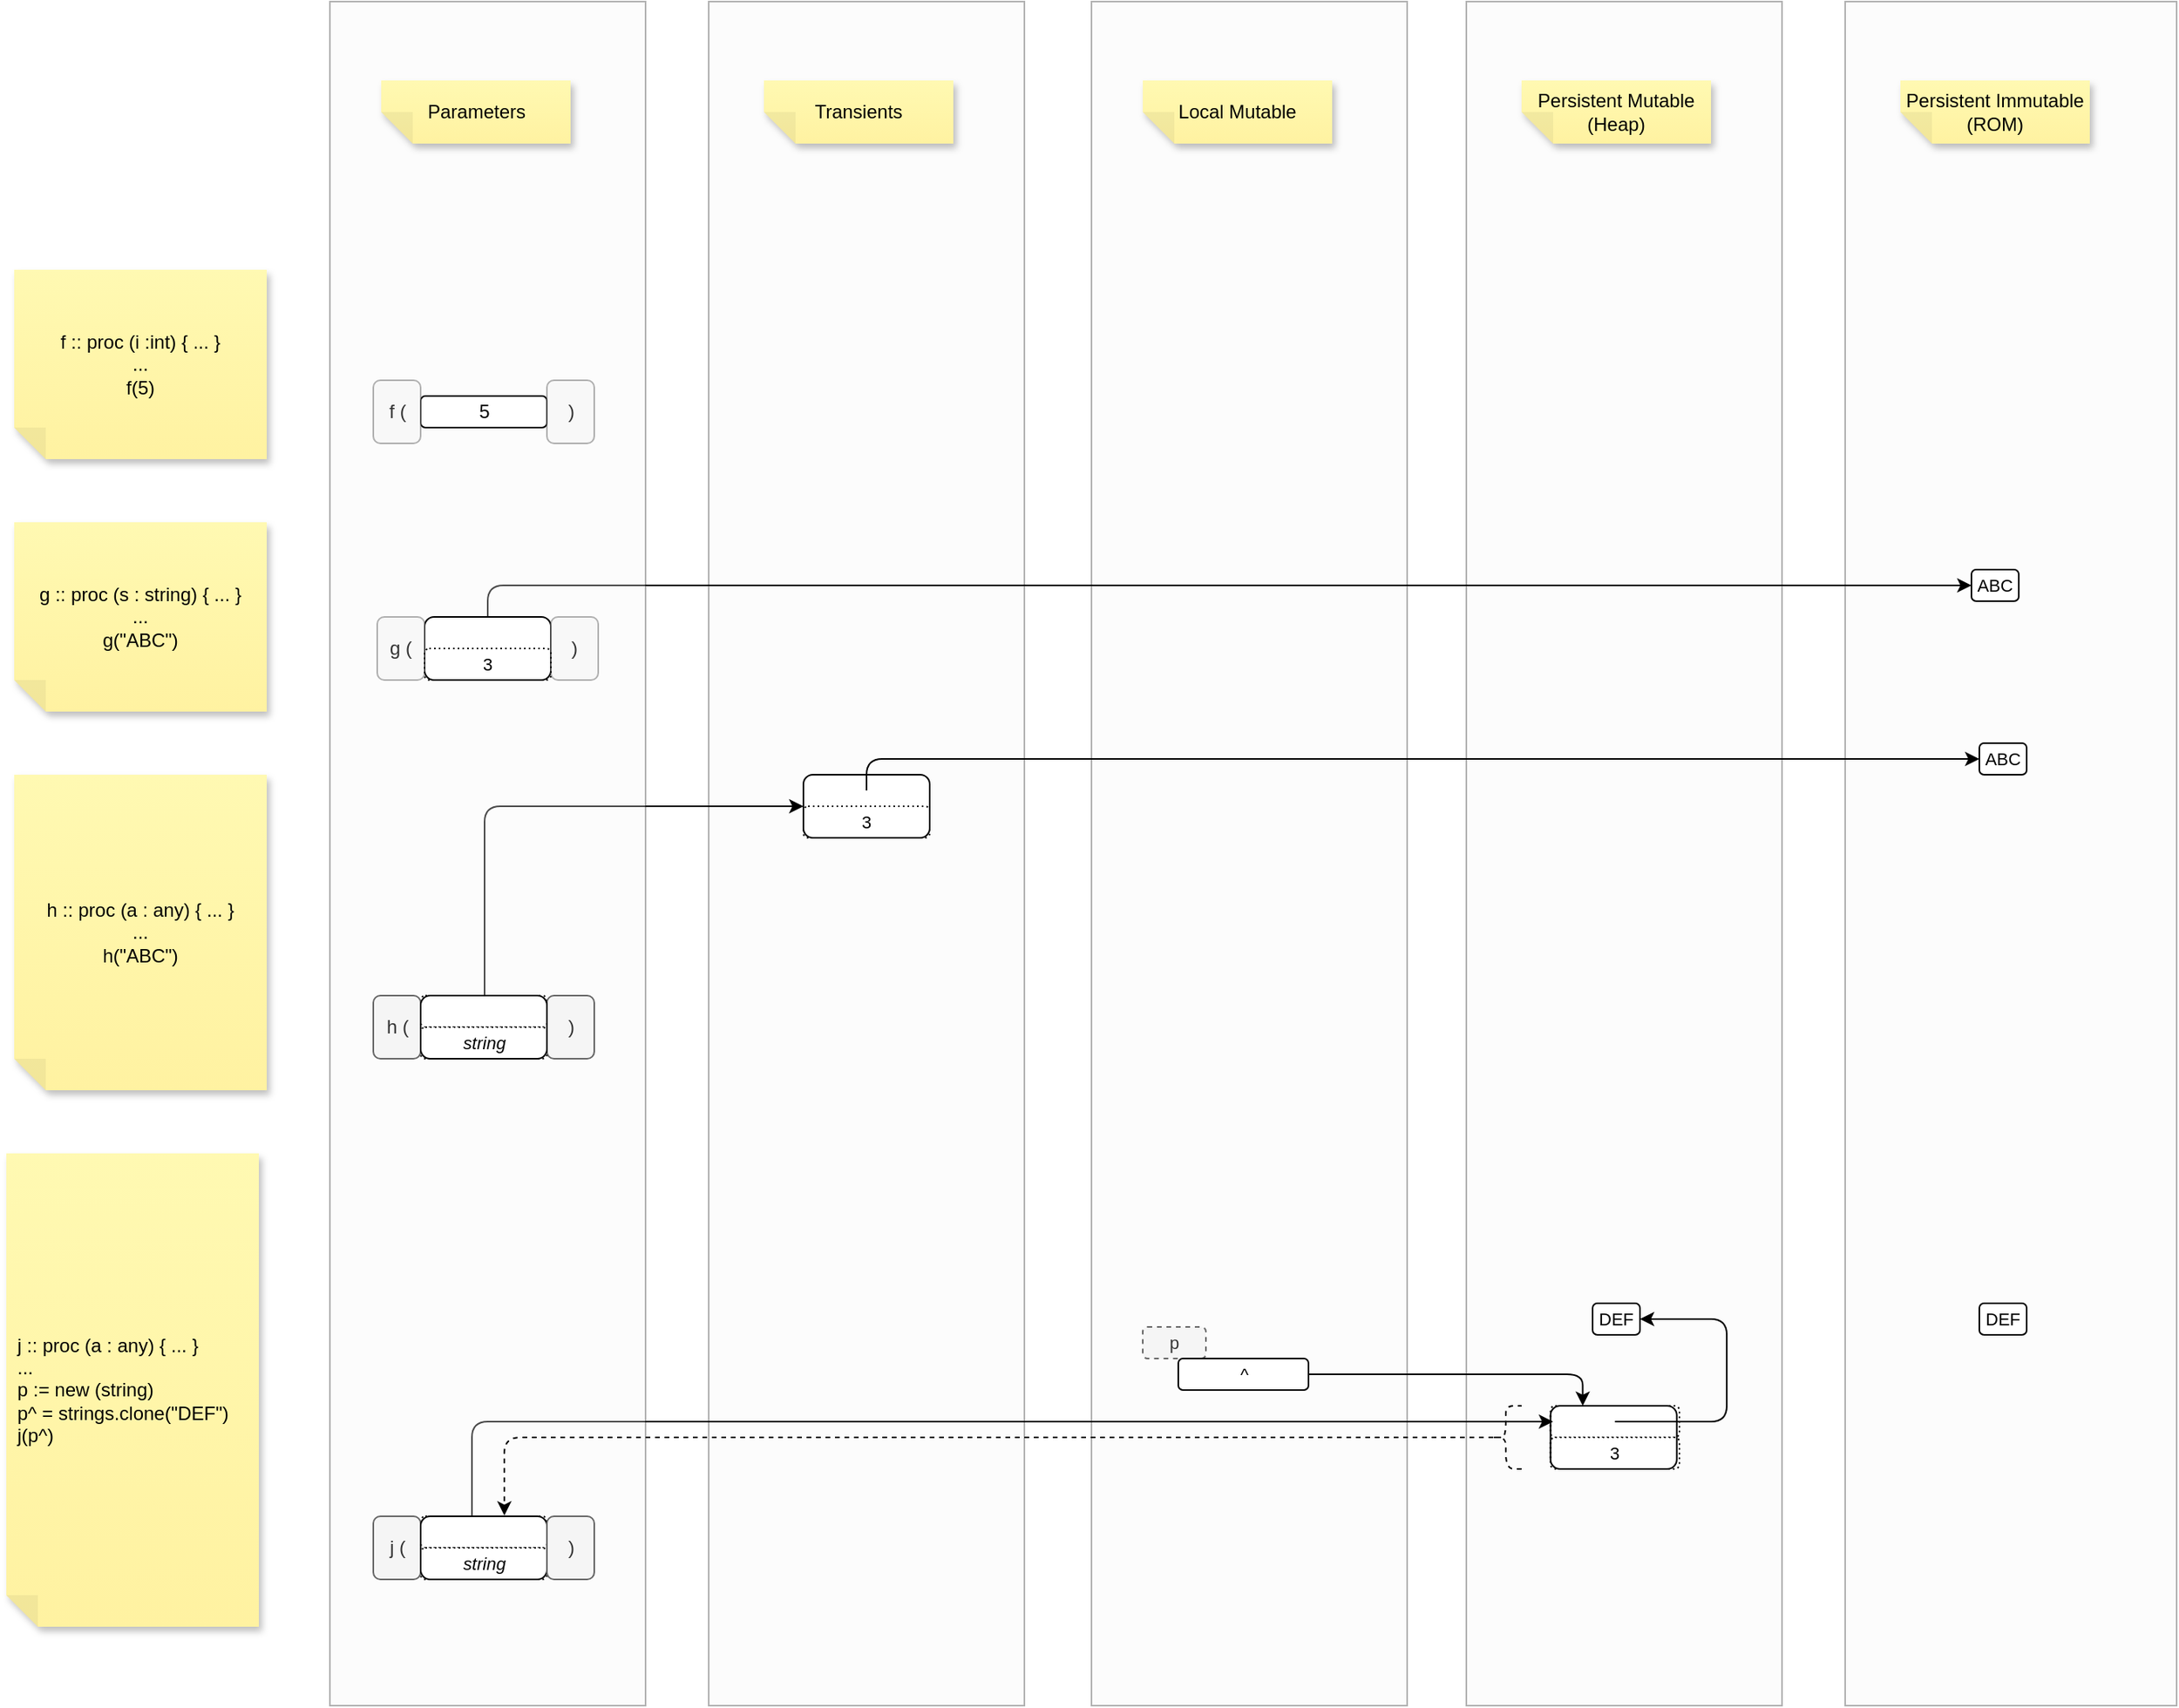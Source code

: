 <mxfile version="21.6.8" type="device">
  <diagram name="Parameters" id="sg45RxeE1LU6Q2v_djiA">
    <mxGraphModel dx="3355" dy="684" grid="1" gridSize="10" guides="1" tooltips="1" connect="1" arrows="1" fold="1" page="1" pageScale="1" pageWidth="1100" pageHeight="850" math="0" shadow="0">
      <root>
        <mxCell id="WBut-XgoHw6yHKt9iwC7-0" />
        <mxCell id="WBut-XgoHw6yHKt9iwC7-1" parent="WBut-XgoHw6yHKt9iwC7-0" />
        <mxCell id="WBut-XgoHw6yHKt9iwC7-6" value="" style="rounded=0;whiteSpace=wrap;html=1;fontFamily=Helvetica;fontSize=11;fontColor=#333333;fillColor=#f5f5f5;strokeColor=default;opacity=30;" parent="WBut-XgoHw6yHKt9iwC7-1" vertex="1">
          <mxGeometry x="-960" y="40" width="210" height="1080" as="geometry" />
        </mxCell>
        <mxCell id="uRpe7pALJq0VbEKJEqzt-0" value="" style="rounded=0;whiteSpace=wrap;html=1;fontFamily=Helvetica;fontSize=11;fontColor=#333333;fillColor=#f5f5f5;strokeColor=default;opacity=30;" parent="WBut-XgoHw6yHKt9iwC7-1" vertex="1">
          <mxGeometry x="-1680" y="40" width="200" height="1080" as="geometry" />
        </mxCell>
        <mxCell id="WBut-XgoHw6yHKt9iwC7-2" value="" style="rounded=0;whiteSpace=wrap;html=1;fontFamily=Helvetica;fontSize=11;fontColor=#333333;fillColor=#f5f5f5;strokeColor=default;opacity=30;" parent="WBut-XgoHw6yHKt9iwC7-1" vertex="1">
          <mxGeometry x="-1437.5" y="40" width="200" height="1080" as="geometry" />
        </mxCell>
        <mxCell id="WBut-XgoHw6yHKt9iwC7-7" value="" style="rounded=0;whiteSpace=wrap;html=1;fontFamily=Helvetica;fontSize=11;fontColor=#333333;fillColor=#f5f5f5;strokeColor=default;opacity=30;" parent="WBut-XgoHw6yHKt9iwC7-1" vertex="1">
          <mxGeometry x="-1200" y="40" width="200" height="1080" as="geometry" />
        </mxCell>
        <mxCell id="WBut-XgoHw6yHKt9iwC7-8" value="f :: proc (i :int) { ... }&lt;br&gt;...&lt;br&gt;f(5)" style="shape=note;whiteSpace=wrap;html=1;backgroundOutline=1;fontColor=#000000;darkOpacity=0.05;fillColor=#FFF9B2;strokeColor=none;fillStyle=solid;direction=west;gradientDirection=north;gradientColor=#FFF2A1;shadow=1;size=20;pointerEvents=1;" parent="WBut-XgoHw6yHKt9iwC7-1" vertex="1">
          <mxGeometry x="-2120" y="210" width="160" height="120" as="geometry" />
        </mxCell>
        <mxCell id="WBut-XgoHw6yHKt9iwC7-9" value="Local Mutable" style="shape=note;whiteSpace=wrap;html=1;backgroundOutline=1;fontColor=#000000;darkOpacity=0.05;fillColor=#FFF9B2;strokeColor=none;fillStyle=solid;direction=west;gradientDirection=north;gradientColor=#FFF2A1;shadow=1;size=20;pointerEvents=1;" parent="WBut-XgoHw6yHKt9iwC7-1" vertex="1">
          <mxGeometry x="-1405" y="90" width="120" height="40" as="geometry" />
        </mxCell>
        <mxCell id="WBut-XgoHw6yHKt9iwC7-10" value="Persistent Mutable&lt;br&gt;(Heap)" style="shape=note;whiteSpace=wrap;html=1;backgroundOutline=1;fontColor=#000000;darkOpacity=0.05;fillColor=#FFF9B2;strokeColor=none;fillStyle=solid;direction=west;gradientDirection=north;gradientColor=#FFF2A1;shadow=1;size=20;pointerEvents=1;" parent="WBut-XgoHw6yHKt9iwC7-1" vertex="1">
          <mxGeometry x="-1165" y="90" width="120" height="40" as="geometry" />
        </mxCell>
        <mxCell id="WBut-XgoHw6yHKt9iwC7-11" value="Persistent Immutable&lt;br&gt;(ROM)" style="shape=note;whiteSpace=wrap;html=1;backgroundOutline=1;fontColor=#000000;darkOpacity=0.05;fillColor=#FFF9B2;strokeColor=none;fillStyle=solid;direction=west;gradientDirection=north;gradientColor=#FFF2A1;shadow=1;size=20;pointerEvents=1;" parent="WBut-XgoHw6yHKt9iwC7-1" vertex="1">
          <mxGeometry x="-925" y="90" width="120" height="40" as="geometry" />
        </mxCell>
        <mxCell id="WBut-XgoHw6yHKt9iwC7-12" value="Transients" style="shape=note;whiteSpace=wrap;html=1;backgroundOutline=1;fontColor=#000000;darkOpacity=0.05;fillColor=#FFF9B2;strokeColor=none;fillStyle=solid;direction=west;gradientDirection=north;gradientColor=#FFF2A1;shadow=1;size=20;pointerEvents=1;" parent="WBut-XgoHw6yHKt9iwC7-1" vertex="1">
          <mxGeometry x="-1645" y="90" width="120" height="40" as="geometry" />
        </mxCell>
        <mxCell id="WBut-XgoHw6yHKt9iwC7-18" value="g :: proc (s : string) { ... }&lt;br&gt;...&lt;br&gt;g(&quot;ABC&quot;)" style="shape=note;whiteSpace=wrap;html=1;backgroundOutline=1;fontColor=#000000;darkOpacity=0.05;fillColor=#FFF9B2;strokeColor=none;fillStyle=solid;direction=west;gradientDirection=north;gradientColor=#FFF2A1;shadow=1;size=20;pointerEvents=1;" parent="WBut-XgoHw6yHKt9iwC7-1" vertex="1">
          <mxGeometry x="-2120" y="370" width="160" height="120" as="geometry" />
        </mxCell>
        <mxCell id="WBut-XgoHw6yHKt9iwC7-26" style="edgeStyle=orthogonalEdgeStyle;shape=connector;rounded=1;orthogonalLoop=1;jettySize=auto;html=1;entryX=0;entryY=0.5;entryDx=0;entryDy=0;labelBackgroundColor=default;strokeColor=default;fontFamily=Helvetica;fontSize=11;fontColor=default;endArrow=classic;exitX=0.5;exitY=0.5;exitDx=0;exitDy=0;exitPerimeter=0;" parent="WBut-XgoHw6yHKt9iwC7-1" source="uRpe7pALJq0VbEKJEqzt-54" target="WBut-XgoHw6yHKt9iwC7-19" edge="1">
          <mxGeometry relative="1" as="geometry">
            <mxPoint x="-1321" y="440" as="sourcePoint" />
            <Array as="points">
              <mxPoint x="-1820" y="410" />
            </Array>
          </mxGeometry>
        </mxCell>
        <mxCell id="WBut-XgoHw6yHKt9iwC7-27" value="h :: proc (a : any) { ... }&lt;br&gt;...&lt;br&gt;h(&quot;ABC&quot;)" style="shape=note;whiteSpace=wrap;html=1;backgroundOutline=1;fontColor=#000000;darkOpacity=0.05;fillColor=#FFF9B2;strokeColor=none;fillStyle=solid;direction=west;gradientDirection=north;gradientColor=#FFF2A1;shadow=1;size=20;pointerEvents=1;" parent="WBut-XgoHw6yHKt9iwC7-1" vertex="1">
          <mxGeometry x="-2120" y="530" width="160" height="200" as="geometry" />
        </mxCell>
        <mxCell id="WBut-XgoHw6yHKt9iwC7-32" value="" style="rounded=1;whiteSpace=wrap;html=1;fontFamily=Helvetica;fontSize=11;fontColor=default;strokeColor=none;dashed=1;dashPattern=1 2;" parent="WBut-XgoHw6yHKt9iwC7-1" vertex="1">
          <mxGeometry x="-1620" y="530" width="80" height="20" as="geometry" />
        </mxCell>
        <mxCell id="WBut-XgoHw6yHKt9iwC7-33" value="3" style="rounded=1;whiteSpace=wrap;html=1;fontFamily=Helvetica;fontSize=11;fontColor=default;dashed=1;dashPattern=1 2;" parent="WBut-XgoHw6yHKt9iwC7-1" vertex="1">
          <mxGeometry x="-1620" y="550" width="80" height="20" as="geometry" />
        </mxCell>
        <mxCell id="WBut-XgoHw6yHKt9iwC7-34" style="edgeStyle=orthogonalEdgeStyle;shape=connector;rounded=1;orthogonalLoop=1;jettySize=auto;html=1;entryX=0;entryY=0.5;entryDx=0;entryDy=0;labelBackgroundColor=default;strokeColor=default;fontFamily=Helvetica;fontSize=11;fontColor=default;endArrow=classic;exitX=0.5;exitY=0.5;exitDx=0;exitDy=0;exitPerimeter=0;" parent="WBut-XgoHw6yHKt9iwC7-1" source="WBut-XgoHw6yHKt9iwC7-32" target="WBut-XgoHw6yHKt9iwC7-28" edge="1">
          <mxGeometry relative="1" as="geometry">
            <Array as="points">
              <mxPoint x="-1580" y="520" />
            </Array>
          </mxGeometry>
        </mxCell>
        <mxCell id="WBut-XgoHw6yHKt9iwC7-40" style="edgeStyle=orthogonalEdgeStyle;shape=connector;rounded=1;orthogonalLoop=1;jettySize=auto;html=1;exitX=0.531;exitY=0.251;exitDx=0;exitDy=0;entryX=0;entryY=0.5;entryDx=0;entryDy=0;labelBackgroundColor=default;strokeColor=default;fontFamily=Helvetica;fontSize=11;fontColor=default;endArrow=classic;exitPerimeter=0;strokeWidth=1;" parent="WBut-XgoHw6yHKt9iwC7-1" source="uRpe7pALJq0VbEKJEqzt-56" target="WBut-XgoHw6yHKt9iwC7-86" edge="1">
          <mxGeometry relative="1" as="geometry">
            <Array as="points">
              <mxPoint x="-1822" y="680" />
              <mxPoint x="-1822" y="550" />
            </Array>
          </mxGeometry>
        </mxCell>
        <mxCell id="WBut-XgoHw6yHKt9iwC7-65" value="j :: proc (a : any) { ... }&lt;br style=&quot;border-color: var(--border-color);&quot;&gt;...&lt;br style=&quot;border-color: var(--border-color);&quot;&gt;p := new (string)&lt;br&gt;p^ = strings.clone(&quot;DEF&quot;)&lt;br&gt;j(p^)" style="shape=note;whiteSpace=wrap;html=1;backgroundOutline=1;fontColor=#000000;darkOpacity=0.05;fillColor=#FFF9B2;strokeColor=none;fillStyle=solid;direction=west;gradientDirection=north;gradientColor=#FFF2A1;shadow=1;size=20;pointerEvents=1;align=left;spacingLeft=5;" parent="WBut-XgoHw6yHKt9iwC7-1" vertex="1">
          <mxGeometry x="-2125" y="770" width="160" height="300" as="geometry" />
        </mxCell>
        <mxCell id="WBut-XgoHw6yHKt9iwC7-66" value="DEF" style="rounded=1;whiteSpace=wrap;html=1;fontFamily=Helvetica;fontSize=11;fontColor=default;" parent="WBut-XgoHw6yHKt9iwC7-1" vertex="1">
          <mxGeometry x="-1120" y="865" width="30" height="20" as="geometry" />
        </mxCell>
        <mxCell id="WBut-XgoHw6yHKt9iwC7-71" value="" style="rounded=1;whiteSpace=wrap;html=1;fontFamily=Helvetica;fontSize=11;fontColor=default;dashed=1;dashPattern=1 2;" parent="WBut-XgoHw6yHKt9iwC7-1" vertex="1">
          <mxGeometry x="-1146.67" y="930" width="81.67" height="20" as="geometry" />
        </mxCell>
        <mxCell id="WBut-XgoHw6yHKt9iwC7-72" value="3" style="rounded=1;whiteSpace=wrap;html=1;fontFamily=Helvetica;fontSize=11;fontColor=default;dashed=1;dashPattern=1 2;" parent="WBut-XgoHw6yHKt9iwC7-1" vertex="1">
          <mxGeometry x="-1146.67" y="950" width="81.67" height="20" as="geometry" />
        </mxCell>
        <mxCell id="WBut-XgoHw6yHKt9iwC7-73" style="edgeStyle=orthogonalEdgeStyle;shape=connector;rounded=1;orthogonalLoop=1;jettySize=auto;html=1;entryX=1;entryY=0.5;entryDx=0;entryDy=0;labelBackgroundColor=default;strokeColor=default;fontFamily=Helvetica;fontSize=11;fontColor=default;endArrow=classic;exitX=0.5;exitY=0.5;exitDx=0;exitDy=0;exitPerimeter=0;" parent="WBut-XgoHw6yHKt9iwC7-1" source="WBut-XgoHw6yHKt9iwC7-71" target="WBut-XgoHw6yHKt9iwC7-66" edge="1">
          <mxGeometry relative="1" as="geometry">
            <Array as="points">
              <mxPoint x="-1035" y="940" />
              <mxPoint x="-1035" y="875" />
            </Array>
          </mxGeometry>
        </mxCell>
        <mxCell id="WBut-XgoHw6yHKt9iwC7-77" value="p" style="rounded=1;whiteSpace=wrap;html=1;fontFamily=Helvetica;fontSize=11;fontColor=#333333;dashed=1;fillColor=#f5f5f5;strokeColor=#666666;" parent="WBut-XgoHw6yHKt9iwC7-1" vertex="1">
          <mxGeometry x="-1405" y="880" width="40" height="20" as="geometry" />
        </mxCell>
        <mxCell id="WBut-XgoHw6yHKt9iwC7-78" style="edgeStyle=orthogonalEdgeStyle;shape=connector;rounded=1;orthogonalLoop=1;jettySize=auto;html=1;exitX=1;exitY=0.5;exitDx=0;exitDy=0;entryX=0.25;entryY=0;entryDx=0;entryDy=0;labelBackgroundColor=default;strokeColor=default;fontFamily=Helvetica;fontSize=11;fontColor=default;endArrow=classic;" parent="WBut-XgoHw6yHKt9iwC7-1" source="WBut-XgoHw6yHKt9iwC7-79" target="WBut-XgoHw6yHKt9iwC7-71" edge="1">
          <mxGeometry relative="1" as="geometry">
            <Array as="points">
              <mxPoint x="-1126" y="910" />
            </Array>
          </mxGeometry>
        </mxCell>
        <mxCell id="WBut-XgoHw6yHKt9iwC7-79" value="^" style="rounded=1;whiteSpace=wrap;html=1;fontFamily=Helvetica;fontSize=11;fontColor=default;" parent="WBut-XgoHw6yHKt9iwC7-1" vertex="1">
          <mxGeometry x="-1382.5" y="900" width="82.5" height="20" as="geometry" />
        </mxCell>
        <mxCell id="WBut-XgoHw6yHKt9iwC7-86" value="" style="rounded=1;whiteSpace=wrap;html=1;fontFamily=Helvetica;fontSize=11;fillColor=none;" parent="WBut-XgoHw6yHKt9iwC7-1" vertex="1">
          <mxGeometry x="-1620" y="530" width="80" height="40" as="geometry" />
        </mxCell>
        <mxCell id="uRpe7pALJq0VbEKJEqzt-4" value="" style="rounded=1;whiteSpace=wrap;html=1;fontFamily=Helvetica;fontSize=11;fillColor=none;" parent="WBut-XgoHw6yHKt9iwC7-1" vertex="1">
          <mxGeometry x="-1146.67" y="930" width="80" height="40" as="geometry" />
        </mxCell>
        <mxCell id="WBut-XgoHw6yHKt9iwC7-67" style="edgeStyle=orthogonalEdgeStyle;shape=connector;rounded=1;orthogonalLoop=1;jettySize=auto;html=1;exitX=0.469;exitY=0.25;exitDx=0;exitDy=0;entryX=0.02;entryY=0.5;entryDx=0;entryDy=0;labelBackgroundColor=default;strokeColor=default;fontFamily=Helvetica;fontSize=11;fontColor=default;endArrow=classic;entryPerimeter=0;exitPerimeter=0;" parent="WBut-XgoHw6yHKt9iwC7-1" source="uRpe7pALJq0VbEKJEqzt-57" target="WBut-XgoHw6yHKt9iwC7-71" edge="1">
          <mxGeometry relative="1" as="geometry">
            <Array as="points">
              <mxPoint x="-1830" y="940" />
            </Array>
          </mxGeometry>
        </mxCell>
        <mxCell id="uRpe7pALJq0VbEKJEqzt-35" value="" style="rounded=0;whiteSpace=wrap;html=1;fontFamily=Helvetica;fontSize=11;fontColor=#333333;fillColor=#f5f5f5;strokeColor=default;opacity=30;" parent="WBut-XgoHw6yHKt9iwC7-1" vertex="1">
          <mxGeometry x="-1920" y="40" width="200" height="1080" as="geometry" />
        </mxCell>
        <mxCell id="uRpe7pALJq0VbEKJEqzt-36" value="" style="rounded=1;whiteSpace=wrap;html=1;fontFamily=Helvetica;fontSize=11;" parent="WBut-XgoHw6yHKt9iwC7-1" vertex="1">
          <mxGeometry x="-1860" y="430" width="80" height="40" as="geometry" />
        </mxCell>
        <mxCell id="uRpe7pALJq0VbEKJEqzt-37" value="Parameters" style="shape=note;whiteSpace=wrap;html=1;backgroundOutline=1;fontColor=#000000;darkOpacity=0.05;fillColor=#FFF9B2;strokeColor=none;fillStyle=solid;direction=west;gradientDirection=north;gradientColor=#FFF2A1;shadow=1;size=20;pointerEvents=1;" parent="WBut-XgoHw6yHKt9iwC7-1" vertex="1">
          <mxGeometry x="-1887.5" y="90" width="120" height="40" as="geometry" />
        </mxCell>
        <mxCell id="uRpe7pALJq0VbEKJEqzt-38" value="5" style="rounded=1;whiteSpace=wrap;html=1;strokeWidth=1;" parent="WBut-XgoHw6yHKt9iwC7-1" vertex="1">
          <mxGeometry x="-1862.5" y="290" width="80" height="20" as="geometry" />
        </mxCell>
        <mxCell id="uRpe7pALJq0VbEKJEqzt-39" value="f (" style="rounded=1;whiteSpace=wrap;html=1;fillColor=#f5f5f5;strokeColor=#666666;opacity=50;fontColor=#333333;" parent="WBut-XgoHw6yHKt9iwC7-1" vertex="1">
          <mxGeometry x="-1892.5" y="280" width="30" height="40" as="geometry" />
        </mxCell>
        <mxCell id="uRpe7pALJq0VbEKJEqzt-40" value=")" style="rounded=1;whiteSpace=wrap;html=1;fillColor=#f5f5f5;strokeColor=#666666;opacity=50;fontColor=#333333;" parent="WBut-XgoHw6yHKt9iwC7-1" vertex="1">
          <mxGeometry x="-1782.5" y="280" width="30" height="40" as="geometry" />
        </mxCell>
        <mxCell id="uRpe7pALJq0VbEKJEqzt-41" value="g (" style="rounded=1;whiteSpace=wrap;html=1;fillColor=#f5f5f5;strokeColor=#666666;opacity=50;fontColor=#333333;" parent="WBut-XgoHw6yHKt9iwC7-1" vertex="1">
          <mxGeometry x="-1890" y="430" width="30" height="40" as="geometry" />
        </mxCell>
        <mxCell id="uRpe7pALJq0VbEKJEqzt-42" value="" style="rounded=1;whiteSpace=wrap;html=1;fontFamily=Helvetica;fontSize=11;fontColor=default;strokeColor=default;perimeterSpacing=0;dashed=1;dashPattern=1 2;" parent="WBut-XgoHw6yHKt9iwC7-1" vertex="1">
          <mxGeometry x="-1862.5" y="670" width="80" height="20" as="geometry" />
        </mxCell>
        <mxCell id="uRpe7pALJq0VbEKJEqzt-43" value=")" style="rounded=1;whiteSpace=wrap;html=1;fillColor=#f5f5f5;fontColor=#333333;strokeColor=#666666;" parent="WBut-XgoHw6yHKt9iwC7-1" vertex="1">
          <mxGeometry x="-1782.5" y="670" width="30" height="40" as="geometry" />
        </mxCell>
        <mxCell id="uRpe7pALJq0VbEKJEqzt-44" value="string" style="rounded=1;whiteSpace=wrap;html=1;fontFamily=Helvetica;fontSize=11;fontColor=default;strokeColor=default;perimeterSpacing=0;dashed=1;dashPattern=1 2;fontStyle=2" parent="WBut-XgoHw6yHKt9iwC7-1" vertex="1">
          <mxGeometry x="-1862.5" y="690" width="80" height="20" as="geometry" />
        </mxCell>
        <mxCell id="uRpe7pALJq0VbEKJEqzt-45" value="h (" style="rounded=1;whiteSpace=wrap;html=1;fillColor=#f5f5f5;fontColor=#333333;strokeColor=#666666;" parent="WBut-XgoHw6yHKt9iwC7-1" vertex="1">
          <mxGeometry x="-1892.5" y="670" width="30" height="40" as="geometry" />
        </mxCell>
        <mxCell id="uRpe7pALJq0VbEKJEqzt-46" value=")" style="rounded=1;whiteSpace=wrap;html=1;fillColor=#f5f5f5;strokeColor=#666666;opacity=50;fontColor=#333333;" parent="WBut-XgoHw6yHKt9iwC7-1" vertex="1">
          <mxGeometry x="-1780" y="430" width="30" height="40" as="geometry" />
        </mxCell>
        <mxCell id="uRpe7pALJq0VbEKJEqzt-47" value="" style="rounded=1;whiteSpace=wrap;html=1;fontFamily=Helvetica;fontSize=11;fontColor=default;dashed=1;dashPattern=1 2;" parent="WBut-XgoHw6yHKt9iwC7-1" vertex="1">
          <mxGeometry x="-1862.5" y="1000" width="80" height="20" as="geometry" />
        </mxCell>
        <mxCell id="uRpe7pALJq0VbEKJEqzt-48" value="string" style="rounded=1;whiteSpace=wrap;html=1;fontFamily=Helvetica;fontSize=11;fontColor=default;fontStyle=2;dashed=1;dashPattern=1 2;" parent="WBut-XgoHw6yHKt9iwC7-1" vertex="1">
          <mxGeometry x="-1862.5" y="1020" width="80" height="20" as="geometry" />
        </mxCell>
        <mxCell id="uRpe7pALJq0VbEKJEqzt-49" style="edgeStyle=orthogonalEdgeStyle;shape=connector;rounded=1;orthogonalLoop=1;jettySize=auto;html=1;exitX=0.1;exitY=0.5;exitDx=0;exitDy=0;exitPerimeter=0;entryX=0.663;entryY=-0.012;entryDx=0;entryDy=0;labelBackgroundColor=default;strokeColor=default;fontFamily=Helvetica;fontSize=11;fontColor=default;endArrow=classic;dashed=1;entryPerimeter=0;" parent="WBut-XgoHw6yHKt9iwC7-1" source="uRpe7pALJq0VbEKJEqzt-50" target="uRpe7pALJq0VbEKJEqzt-57" edge="1">
          <mxGeometry relative="1" as="geometry">
            <Array as="points">
              <mxPoint x="-1809" y="950" />
            </Array>
          </mxGeometry>
        </mxCell>
        <mxCell id="uRpe7pALJq0VbEKJEqzt-50" value="" style="shape=curlyBracket;whiteSpace=wrap;html=1;rounded=1;flipH=1;labelPosition=right;verticalLabelPosition=middle;align=left;verticalAlign=middle;fontFamily=Helvetica;fontSize=11;fontColor=default;rotation=-180;dashed=1;" parent="WBut-XgoHw6yHKt9iwC7-1" vertex="1">
          <mxGeometry x="-1185" y="930" width="20" height="40" as="geometry" />
        </mxCell>
        <mxCell id="uRpe7pALJq0VbEKJEqzt-51" value="j (" style="rounded=1;whiteSpace=wrap;html=1;fillColor=#f5f5f5;fontColor=#333333;strokeColor=#666666;" parent="WBut-XgoHw6yHKt9iwC7-1" vertex="1">
          <mxGeometry x="-1892.5" y="1000" width="30" height="40" as="geometry" />
        </mxCell>
        <mxCell id="uRpe7pALJq0VbEKJEqzt-54" value="" style="rounded=1;whiteSpace=wrap;html=1;fontFamily=Helvetica;fontSize=11;fillColor=none;dashed=1;dashPattern=1 2;strokeColor=none;" parent="WBut-XgoHw6yHKt9iwC7-1" vertex="1">
          <mxGeometry x="-1860" y="430" width="80" height="20" as="geometry" />
        </mxCell>
        <mxCell id="uRpe7pALJq0VbEKJEqzt-55" value="3" style="rounded=1;whiteSpace=wrap;html=1;fontFamily=Helvetica;fontSize=11;fillColor=none;dashed=1;dashPattern=1 2;strokeColor=default;" parent="WBut-XgoHw6yHKt9iwC7-1" vertex="1">
          <mxGeometry x="-1860" y="450" width="80" height="20" as="geometry" />
        </mxCell>
        <mxCell id="uRpe7pALJq0VbEKJEqzt-56" value="" style="rounded=1;whiteSpace=wrap;html=1;fontFamily=Helvetica;fontSize=11;fillColor=none;" parent="WBut-XgoHw6yHKt9iwC7-1" vertex="1">
          <mxGeometry x="-1862.5" y="670" width="80" height="40" as="geometry" />
        </mxCell>
        <mxCell id="uRpe7pALJq0VbEKJEqzt-57" value="" style="rounded=1;whiteSpace=wrap;html=1;fontFamily=Helvetica;fontSize=11;fillColor=none;" parent="WBut-XgoHw6yHKt9iwC7-1" vertex="1">
          <mxGeometry x="-1862.5" y="1000" width="80" height="40" as="geometry" />
        </mxCell>
        <mxCell id="uRpe7pALJq0VbEKJEqzt-58" value=")" style="rounded=1;whiteSpace=wrap;html=1;fillColor=#f5f5f5;fontColor=#333333;strokeColor=#666666;" parent="WBut-XgoHw6yHKt9iwC7-1" vertex="1">
          <mxGeometry x="-1782.5" y="1000" width="30" height="40" as="geometry" />
        </mxCell>
        <mxCell id="WBut-XgoHw6yHKt9iwC7-19" value="ABC" style="rounded=1;whiteSpace=wrap;html=1;fontFamily=Helvetica;fontSize=11;fontColor=default;strokeWidth=1;" parent="WBut-XgoHw6yHKt9iwC7-1" vertex="1">
          <mxGeometry x="-880" y="400" width="30" height="20" as="geometry" />
        </mxCell>
        <mxCell id="WBut-XgoHw6yHKt9iwC7-28" value="ABC" style="rounded=1;whiteSpace=wrap;html=1;fontFamily=Helvetica;fontSize=11;fontColor=default;strokeWidth=1;" parent="WBut-XgoHw6yHKt9iwC7-1" vertex="1">
          <mxGeometry x="-875" y="510" width="30" height="20" as="geometry" />
        </mxCell>
        <mxCell id="WBut-XgoHw6yHKt9iwC7-81" value="DEF" style="rounded=1;whiteSpace=wrap;html=1;fontFamily=Helvetica;fontSize=11;fontColor=default;strokeWidth=1;" parent="WBut-XgoHw6yHKt9iwC7-1" vertex="1">
          <mxGeometry x="-875" y="865" width="30" height="20" as="geometry" />
        </mxCell>
      </root>
    </mxGraphModel>
  </diagram>
</mxfile>
